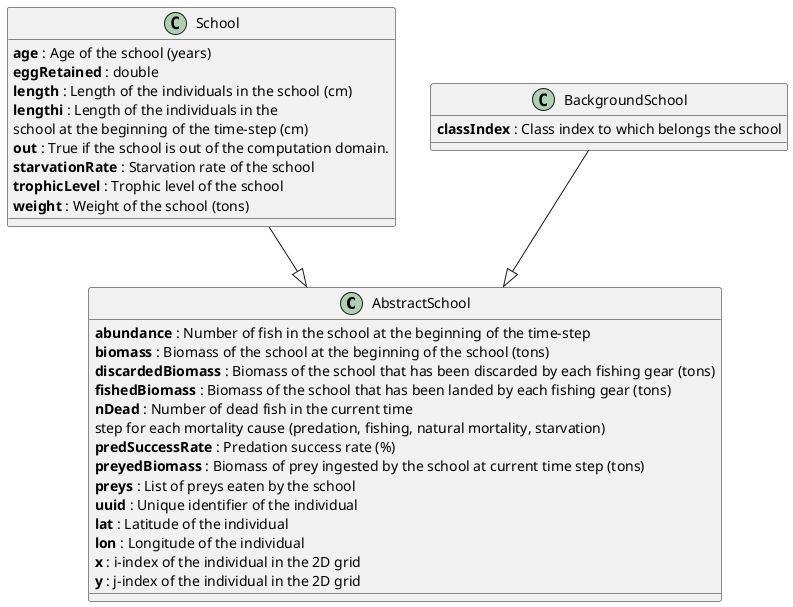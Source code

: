@startuml

Class AbstractSchool {
	{field} <b>abundance</b> : Number of fish in the school at the beginning of the time-step
	{field} <b>biomass</b> : Biomass of the school at the beginning of the school (tons)
	{field} <b>discardedBiomass</b> : Biomass of the school that has been discarded by each fishing gear (tons)
	{field} <b>fishedBiomass</b> : Biomass of the school that has been landed by each fishing gear (tons)
	{field} <b>nDead</b> : Number of dead fish in the current time \nstep for each mortality cause (predation, fishing, natural mortality, starvation)
	{field} <b>predSuccessRate</b> : Predation success rate (%)
	{field} <b>preyedBiomass</b> : Biomass of prey ingested by the school at current time step (tons)
	{field} <b>preys</b> : List of preys eaten by the school
	{field} <b>uuid</b> : Unique identifier of the individual
	{field} <b>lat</b> : Latitude of the individual
    {field} <b>lon</b> : Longitude of the individual
	{field} <b>x</b> : i-index of the individual in the 2D grid
	{field} <b>y</b> : j-index of the individual in the 2D grid
	' {field} <b>abundanceHasChanged</b> : boolean
	' {field} <b>accessibility</b> : [D
	' {field} <b>ageDeath</b> : [D
}

class School {
	{field} <b>age</b> : Age of the school (years)
	{field} <b>eggRetained</b> : double
	{field} <b>length</b> : Length of the individuals in the school (cm)
	{field} <b>lengthi</b> : Length of the individuals in the \nschool at the beginning of the time-step (cm)
	{field} <b>out</b> : True if the school is out of the computation domain.
	{field} <b>starvationRate</b> : Starvation rate of the school
	{field} <b>trophicLevel</b> : Trophic level of the school
	{field} <b>weight</b> : Weight of the school (tons)
}

class BackgroundSchool {
	{field} <b>classIndex</b> : Class index to which belongs the school
}

School --|> AbstractSchool
BackgroundSchool --|> AbstractSchool

@enduml